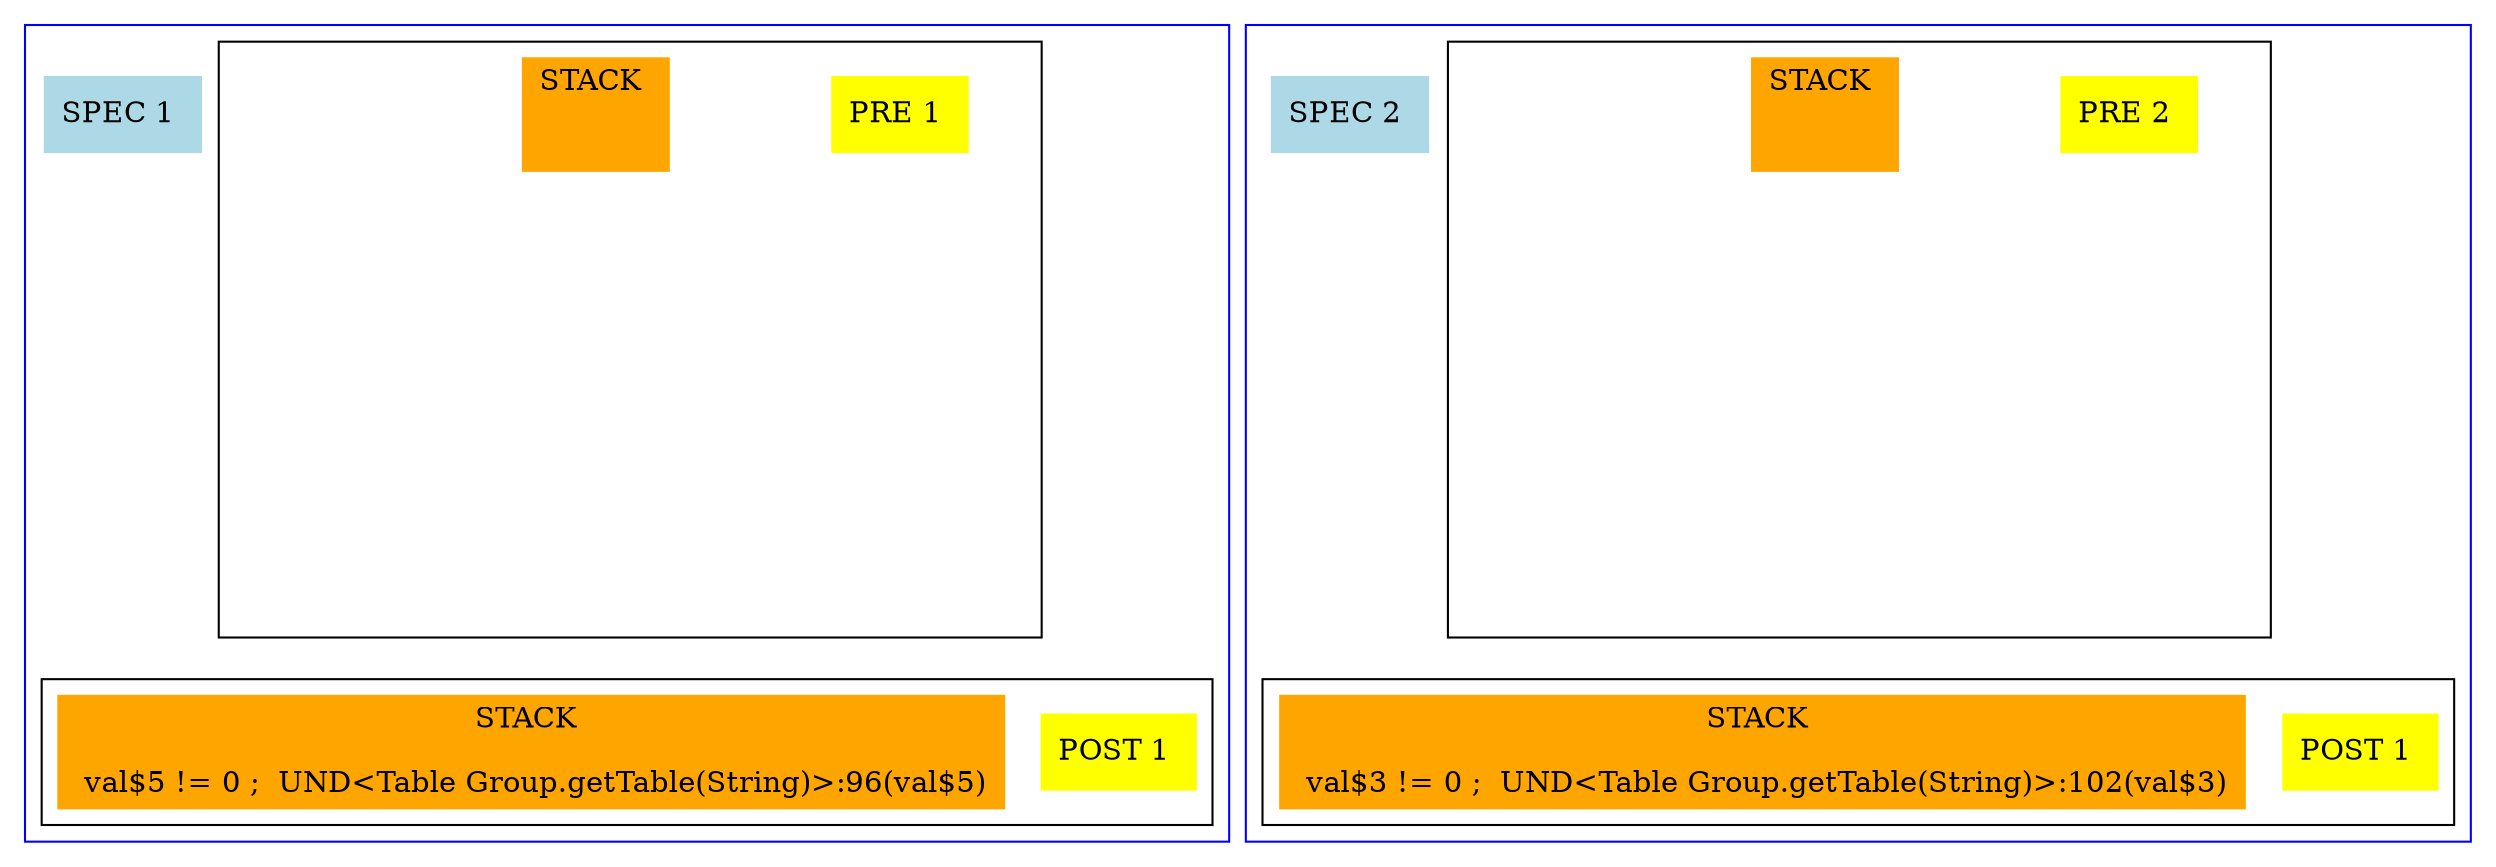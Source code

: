 #### Dotty version:  ####



digraph main { 
node [shape=box]; 

 compound = true; 

 subgraph cluster_295 { color=blue 

 state296L0 [label="SPEC 1 ",  style=filled, color= lightblue]

 subgraph cluster_prop_2 { color=black 

 PRE299L0 [label="PRE 1 ",  style=filled, color= yellow]
subgraph {
 node [shape=box]; 
 state_pi_2 [label="STACK \n\n " color=orange style=filled]
  inv_11 [style=invis]
  inv_111 [style=invis]
  inv_1111 [style=invis]
  inv_12 [style=invis]
  inv_122 [style=invis]
  inv_1222 [style=invis]
  inv_13 [style=invis]
  inv_133 [style=invis]
  inv_1333 [style=invis]
  inv_14 [style=invis]
  inv_144 [style=invis]
  inv_1444 [style=invis]
  state_pi_2 -> inv_11 [style=invis]
  inv_11 -> inv_111 [style=invis]
  inv_111 -> inv_1111 [style=invis]
  state_pi_2 -> inv_12 [style=invis]
  inv_12 -> inv_122 [style=invis]
  inv_122 -> inv_1222 [style=invis]
  state_pi_2 -> inv_13 [style=invis]
  inv_13 -> inv_133 [style=invis]
  inv_133 -> inv_1333 [style=invis]
  state_pi_2 -> inv_14 [style=invis]
  inv_14 -> inv_144 [style=invis]
  inv_144 -> inv_1444 [style=invis]
}

 } 

 subgraph cluster_prop_3 { color=black 

 POST307L0 [label="POST 1 ",  style=filled, color= yellow]
subgraph {
 node [shape=box]; 
 state_pi_3 [label="STACK \n\n val$5 != 0 ;  UND<Table Group.getTable(String)>:96(val$5)" color=orange style=filled]
}

 } 
  inv_1111 -> state_pi_3 [style=invis]
  inv_1222 -> state_pi_3 [style=invis]
  inv_1333 -> state_pi_3 [style=invis]
  inv_1444 -> state_pi_3 [style=invis]

 } 

 subgraph cluster_317 { color=blue 

 state318L0 [label="SPEC 2 ",  style=filled, color= lightblue]

 subgraph cluster_prop_5 { color=black 

 PRE321L0 [label="PRE 2 ",  style=filled, color= yellow]
subgraph {
 node [shape=box]; 
 state_pi_5 [label="STACK \n\n " color=orange style=filled]
  inv_21 [style=invis]
  inv_211 [style=invis]
  inv_2111 [style=invis]
  inv_22 [style=invis]
  inv_222 [style=invis]
  inv_2222 [style=invis]
  inv_23 [style=invis]
  inv_233 [style=invis]
  inv_2333 [style=invis]
  inv_24 [style=invis]
  inv_244 [style=invis]
  inv_2444 [style=invis]
  state_pi_5 -> inv_21 [style=invis]
  inv_21 -> inv_211 [style=invis]
  inv_211 -> inv_2111 [style=invis]
  state_pi_5 -> inv_22 [style=invis]
  inv_22 -> inv_222 [style=invis]
  inv_222 -> inv_2222 [style=invis]
  state_pi_5 -> inv_23 [style=invis]
  inv_23 -> inv_233 [style=invis]
  inv_233 -> inv_2333 [style=invis]
  state_pi_5 -> inv_24 [style=invis]
  inv_24 -> inv_244 [style=invis]
  inv_244 -> inv_2444 [style=invis]
}

 } 

 subgraph cluster_prop_6 { color=black 

 POST327L0 [label="POST 1 ",  style=filled, color= yellow]
subgraph {
 node [shape=box]; 
 state_pi_6 [label="STACK \n\n val$3 != 0 ;  UND<Table Group.getTable(String)>:102(val$3)" color=orange style=filled]
}

 } 
  inv_2111 -> state_pi_6 [style=invis]
  inv_2222 -> state_pi_6 [style=invis]
  inv_2333 -> state_pi_6 [style=invis]
  inv_2444 -> state_pi_6 [style=invis]

 } 

}

